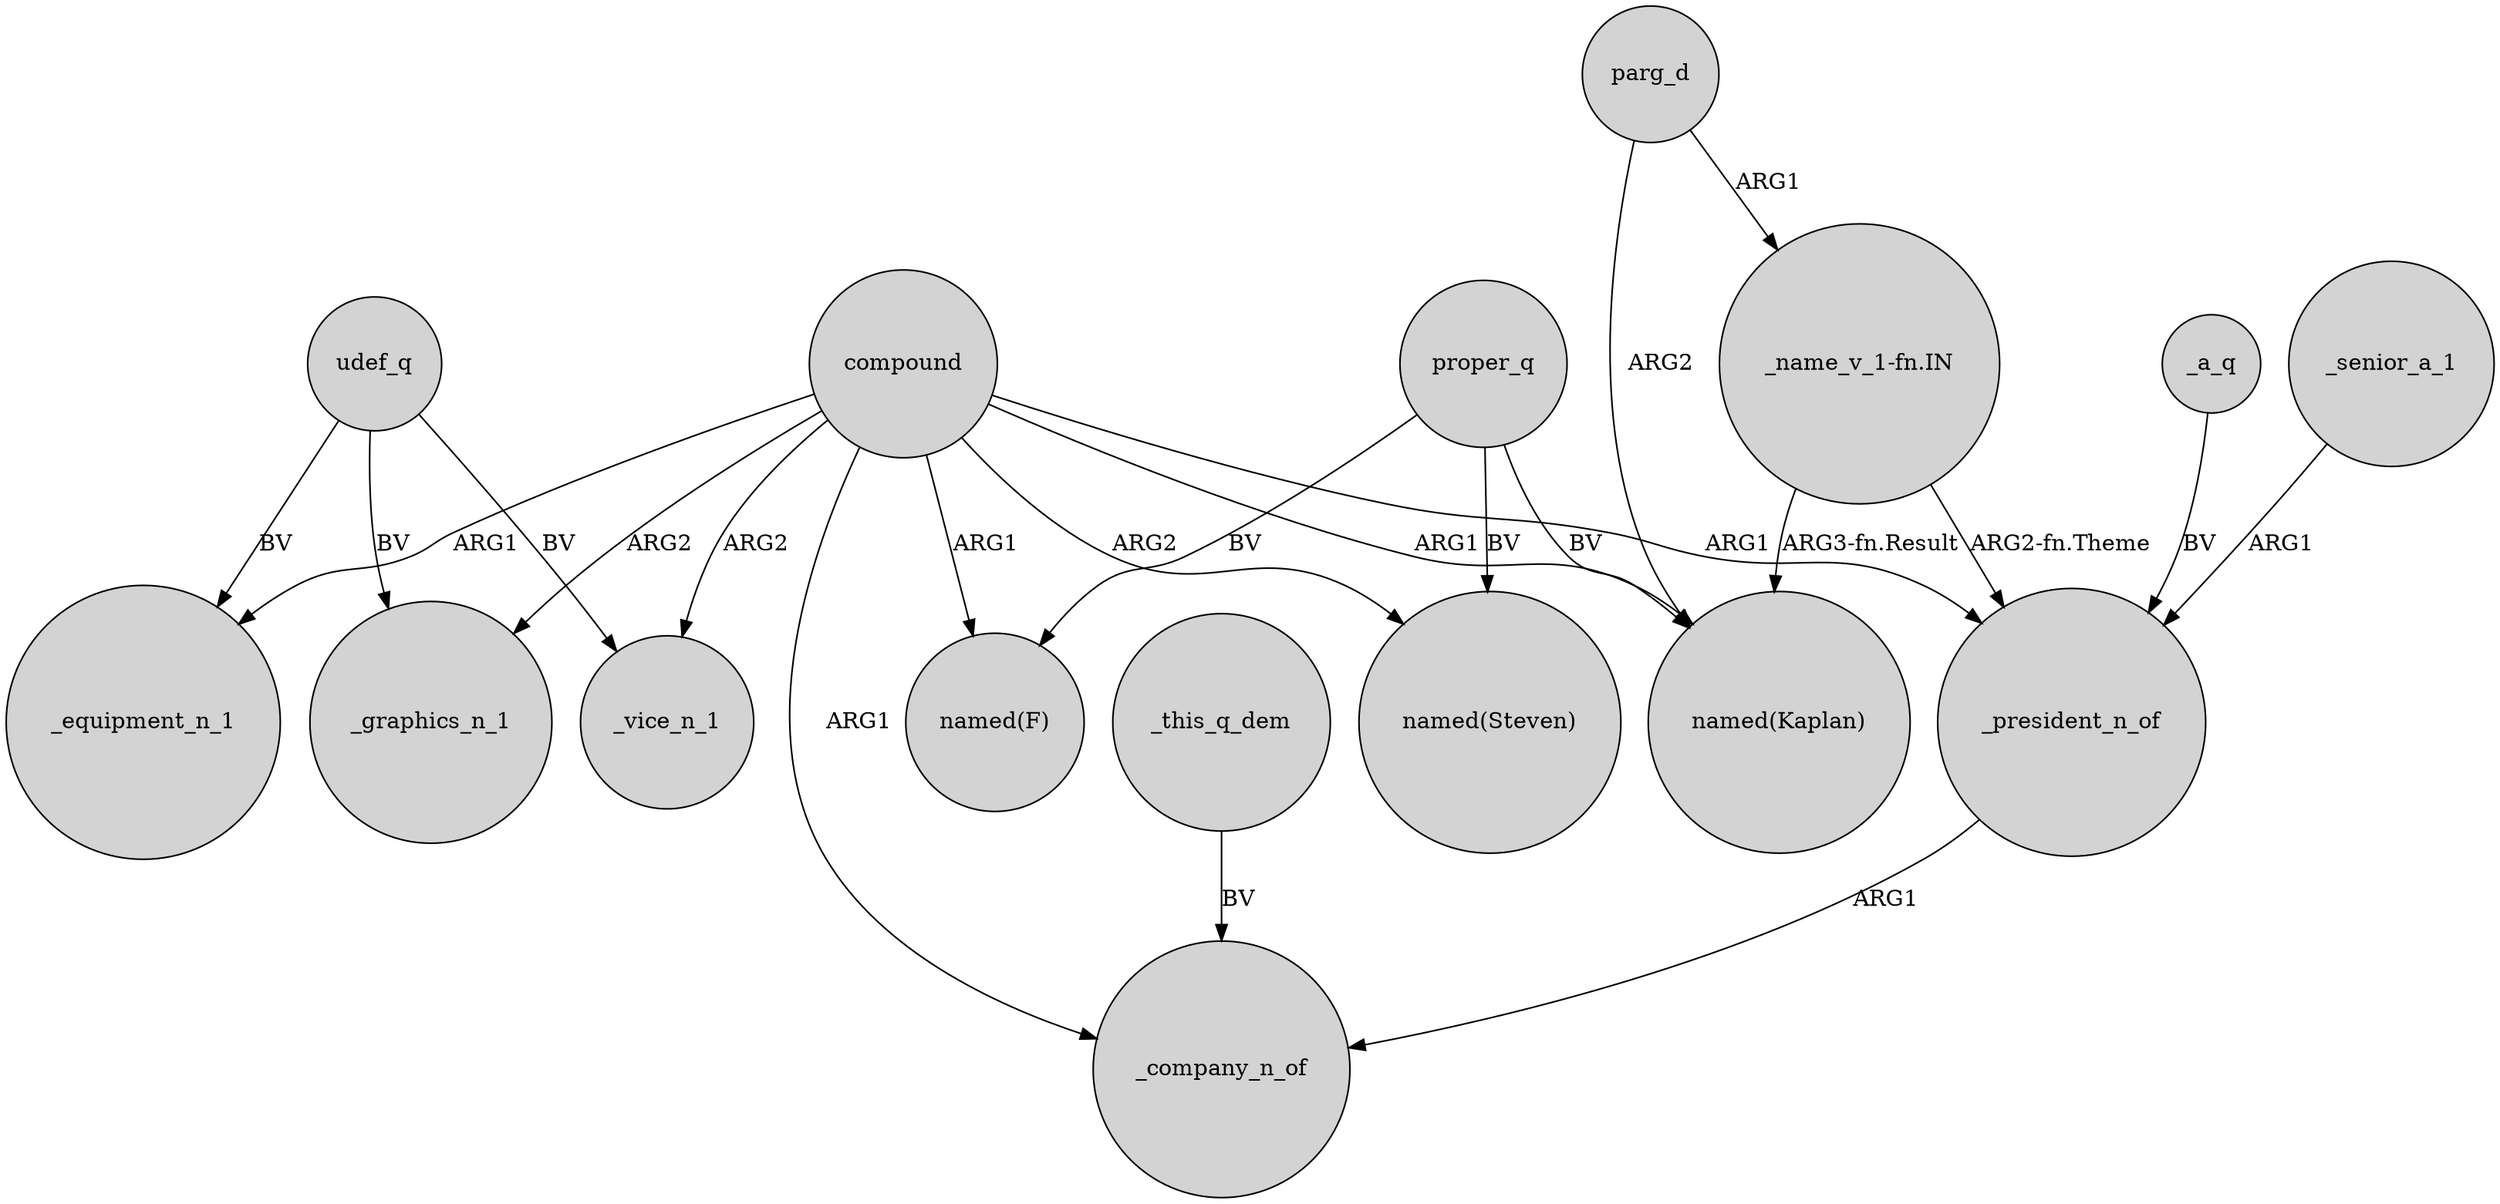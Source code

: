 digraph {
	node [shape=circle style=filled]
	compound -> _vice_n_1 [label=ARG2]
	udef_q -> _equipment_n_1 [label=BV]
	compound -> "named(Kaplan)" [label=ARG1]
	parg_d -> "named(Kaplan)" [label=ARG2]
	proper_q -> "named(F)" [label=BV]
	_this_q_dem -> _company_n_of [label=BV]
	proper_q -> "named(Kaplan)" [label=BV]
	compound -> _equipment_n_1 [label=ARG1]
	_senior_a_1 -> _president_n_of [label=ARG1]
	udef_q -> _vice_n_1 [label=BV]
	compound -> _company_n_of [label=ARG1]
	"_name_v_1-fn.IN" -> _president_n_of [label="ARG2-fn.Theme"]
	compound -> "named(Steven)" [label=ARG2]
	compound -> _president_n_of [label=ARG1]
	_president_n_of -> _company_n_of [label=ARG1]
	"_name_v_1-fn.IN" -> "named(Kaplan)" [label="ARG3-fn.Result"]
	_a_q -> _president_n_of [label=BV]
	compound -> _graphics_n_1 [label=ARG2]
	compound -> "named(F)" [label=ARG1]
	parg_d -> "_name_v_1-fn.IN" [label=ARG1]
	proper_q -> "named(Steven)" [label=BV]
	udef_q -> _graphics_n_1 [label=BV]
}
